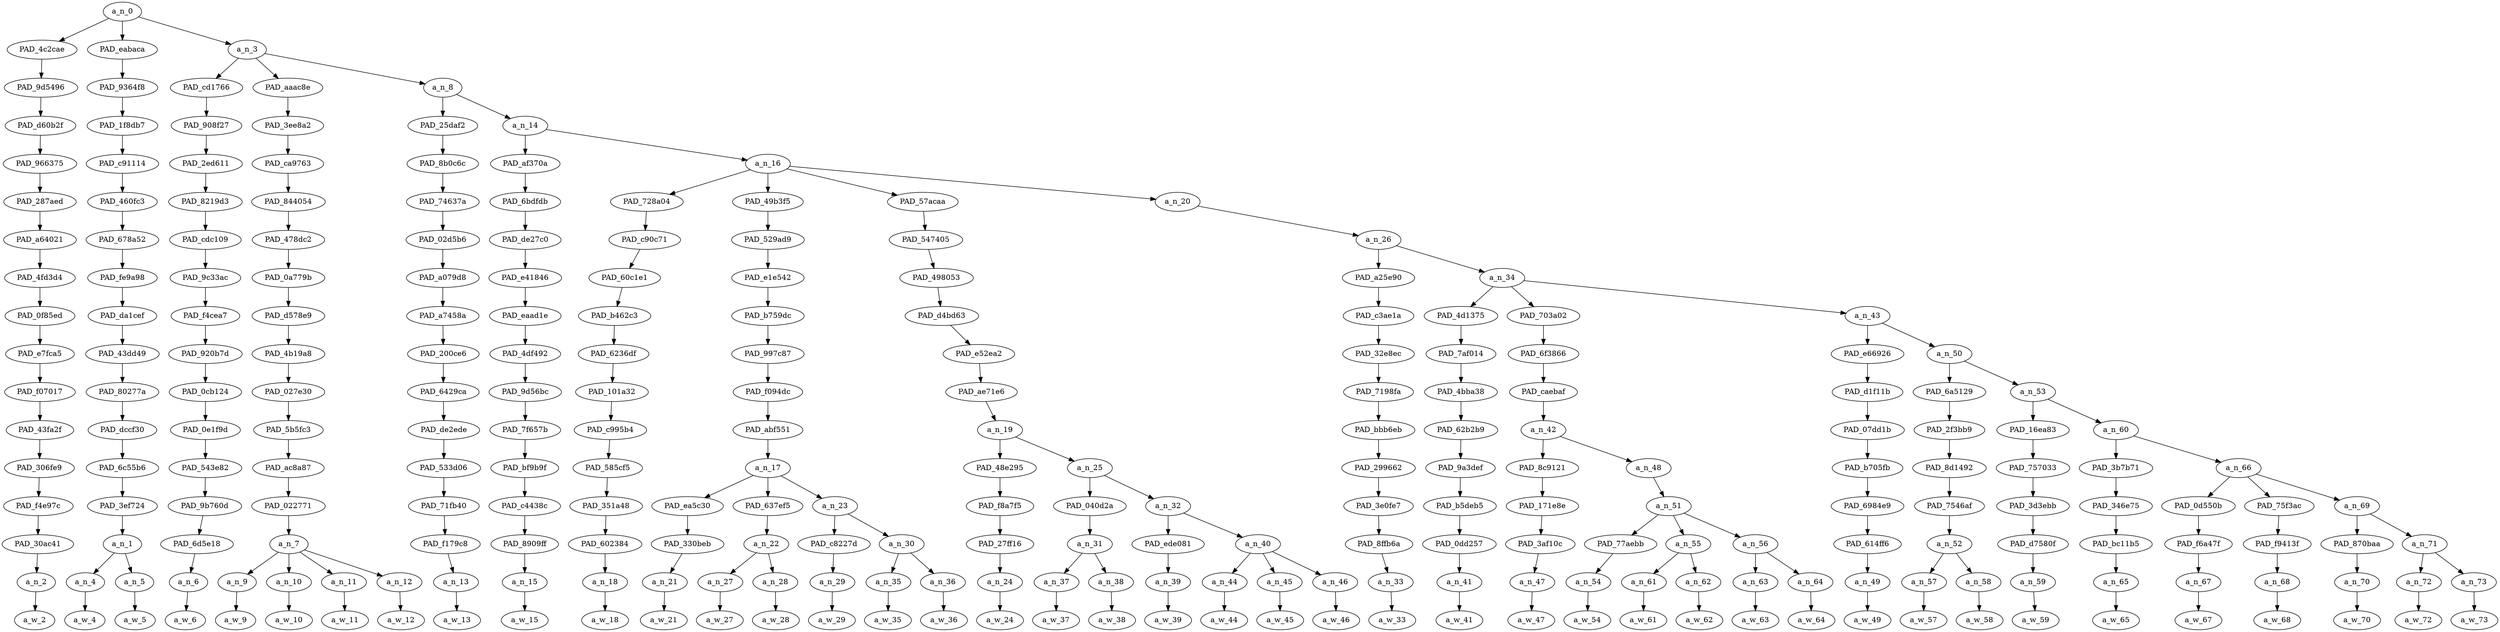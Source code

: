 strict digraph "" {
	a_n_0	[div_dir=1,
		index=0,
		level=16,
		pos="2.97508559992284,16!",
		text_span="[0, 1, 2, 3, 4, 5, 6, 7, 8, 9, 10, 11, 12, 13, 14, 15, 16, 17, 18, 19, 20, 21, 22, 23, 24, 25, 26, 27, 28, 29, 30, 31, 32, 33, 34, \
35, 36, 37, 38, 39, 40, 41]",
		value=1.00000000];
	PAD_4c2cae	[div_dir=-1,
		index=1,
		level=15,
		pos="2.0,15!",
		text_span="[2]",
		value=0.01630379];
	a_n_0 -> PAD_4c2cae;
	PAD_eabaca	[div_dir=-1,
		index=0,
		level=15,
		pos="0.5,15!",
		text_span="[0, 1]",
		value=0.02906123];
	a_n_0 -> PAD_eabaca;
	a_n_3	[div_dir=1,
		index=2,
		level=15,
		pos="6.425256799768519,15!",
		text_span="[3, 4, 5, 6, 7, 8, 9, 10, 11, 12, 13, 14, 15, 16, 17, 18, 19, 20, 21, 22, 23, 24, 25, 26, 27, 28, 29, 30, 31, 32, 33, 34, 35, 36, \
37, 38, 39, 40, 41]",
		value=0.95459303];
	a_n_0 -> a_n_3;
	PAD_9d5496	[div_dir=-1,
		index=1,
		level=14,
		pos="2.0,14!",
		text_span="[2]",
		value=0.01630379];
	PAD_4c2cae -> PAD_9d5496;
	PAD_d60b2f	[div_dir=-1,
		index=1,
		level=13,
		pos="2.0,13!",
		text_span="[2]",
		value=0.01630379];
	PAD_9d5496 -> PAD_d60b2f;
	PAD_966375	[div_dir=-1,
		index=1,
		level=12,
		pos="2.0,12!",
		text_span="[2]",
		value=0.01630379];
	PAD_d60b2f -> PAD_966375;
	PAD_287aed	[div_dir=-1,
		index=1,
		level=11,
		pos="2.0,11!",
		text_span="[2]",
		value=0.01630379];
	PAD_966375 -> PAD_287aed;
	PAD_a64021	[div_dir=-1,
		index=1,
		level=10,
		pos="2.0,10!",
		text_span="[2]",
		value=0.01630379];
	PAD_287aed -> PAD_a64021;
	PAD_4fd3d4	[div_dir=-1,
		index=1,
		level=9,
		pos="2.0,9!",
		text_span="[2]",
		value=0.01630379];
	PAD_a64021 -> PAD_4fd3d4;
	PAD_0f85ed	[div_dir=-1,
		index=1,
		level=8,
		pos="2.0,8!",
		text_span="[2]",
		value=0.01630379];
	PAD_4fd3d4 -> PAD_0f85ed;
	PAD_e7fca5	[div_dir=-1,
		index=1,
		level=7,
		pos="2.0,7!",
		text_span="[2]",
		value=0.01630379];
	PAD_0f85ed -> PAD_e7fca5;
	PAD_f07017	[div_dir=-1,
		index=1,
		level=6,
		pos="2.0,6!",
		text_span="[2]",
		value=0.01630379];
	PAD_e7fca5 -> PAD_f07017;
	PAD_43fa2f	[div_dir=-1,
		index=1,
		level=5,
		pos="2.0,5!",
		text_span="[2]",
		value=0.01630379];
	PAD_f07017 -> PAD_43fa2f;
	PAD_306fe9	[div_dir=-1,
		index=1,
		level=4,
		pos="2.0,4!",
		text_span="[2]",
		value=0.01630379];
	PAD_43fa2f -> PAD_306fe9;
	PAD_f4e97c	[div_dir=-1,
		index=1,
		level=3,
		pos="2.0,3!",
		text_span="[2]",
		value=0.01630379];
	PAD_306fe9 -> PAD_f4e97c;
	PAD_30ac41	[div_dir=-1,
		index=1,
		level=2,
		pos="2.0,2!",
		text_span="[2]",
		value=0.01630379];
	PAD_f4e97c -> PAD_30ac41;
	a_n_2	[div_dir=-1,
		index=2,
		level=1,
		pos="2.0,1!",
		text_span="[2]",
		value=0.01630379];
	PAD_30ac41 -> a_n_2;
	a_w_2	[div_dir=0,
		index=2,
		level=0,
		pos="2,0!",
		text_span="[2]",
		value=i];
	a_n_2 -> a_w_2;
	PAD_9364f8	[div_dir=-1,
		index=0,
		level=14,
		pos="0.5,14!",
		text_span="[0, 1]",
		value=0.02906123];
	PAD_eabaca -> PAD_9364f8;
	PAD_1f8db7	[div_dir=-1,
		index=0,
		level=13,
		pos="0.5,13!",
		text_span="[0, 1]",
		value=0.02906123];
	PAD_9364f8 -> PAD_1f8db7;
	PAD_c91114	[div_dir=-1,
		index=0,
		level=12,
		pos="0.5,12!",
		text_span="[0, 1]",
		value=0.02906123];
	PAD_1f8db7 -> PAD_c91114;
	PAD_460fc3	[div_dir=-1,
		index=0,
		level=11,
		pos="0.5,11!",
		text_span="[0, 1]",
		value=0.02906123];
	PAD_c91114 -> PAD_460fc3;
	PAD_678a52	[div_dir=-1,
		index=0,
		level=10,
		pos="0.5,10!",
		text_span="[0, 1]",
		value=0.02906123];
	PAD_460fc3 -> PAD_678a52;
	PAD_fe9a98	[div_dir=-1,
		index=0,
		level=9,
		pos="0.5,9!",
		text_span="[0, 1]",
		value=0.02906123];
	PAD_678a52 -> PAD_fe9a98;
	PAD_da1cef	[div_dir=-1,
		index=0,
		level=8,
		pos="0.5,8!",
		text_span="[0, 1]",
		value=0.02906123];
	PAD_fe9a98 -> PAD_da1cef;
	PAD_43dd49	[div_dir=-1,
		index=0,
		level=7,
		pos="0.5,7!",
		text_span="[0, 1]",
		value=0.02906123];
	PAD_da1cef -> PAD_43dd49;
	PAD_80277a	[div_dir=-1,
		index=0,
		level=6,
		pos="0.5,6!",
		text_span="[0, 1]",
		value=0.02906123];
	PAD_43dd49 -> PAD_80277a;
	PAD_dccf30	[div_dir=-1,
		index=0,
		level=5,
		pos="0.5,5!",
		text_span="[0, 1]",
		value=0.02906123];
	PAD_80277a -> PAD_dccf30;
	PAD_6c55b6	[div_dir=-1,
		index=0,
		level=4,
		pos="0.5,4!",
		text_span="[0, 1]",
		value=0.02906123];
	PAD_dccf30 -> PAD_6c55b6;
	PAD_3ef724	[div_dir=-1,
		index=0,
		level=3,
		pos="0.5,3!",
		text_span="[0, 1]",
		value=0.02906123];
	PAD_6c55b6 -> PAD_3ef724;
	a_n_1	[div_dir=-1,
		index=0,
		level=2,
		pos="0.5,2!",
		text_span="[0, 1]",
		value=0.02906123];
	PAD_3ef724 -> a_n_1;
	a_n_4	[div_dir=-1,
		index=0,
		level=1,
		pos="0.0,1!",
		text_span="[0]",
		value=0.01642563];
	a_n_1 -> a_n_4;
	a_n_5	[div_dir=-1,
		index=1,
		level=1,
		pos="1.0,1!",
		text_span="[1]",
		value=0.01245496];
	a_n_1 -> a_n_5;
	a_w_4	[div_dir=0,
		index=0,
		level=0,
		pos="0,0!",
		text_span="[0]",
		value=once];
	a_n_4 -> a_w_4;
	a_w_5	[div_dir=0,
		index=1,
		level=0,
		pos="1,0!",
		text_span="[1]",
		value=again];
	a_n_5 -> a_w_5;
	PAD_cd1766	[div_dir=-1,
		index=2,
		level=14,
		pos="3.0,14!",
		text_span="[3]",
		value=0.03137348];
	a_n_3 -> PAD_cd1766;
	PAD_aaac8e	[div_dir=-1,
		index=3,
		level=14,
		pos="5.5,14!",
		text_span="[4, 5, 6, 7]",
		value=0.06752078];
	a_n_3 -> PAD_aaac8e;
	a_n_8	[div_dir=1,
		index=4,
		level=14,
		pos="10.775770399305555,14!",
		text_span="[8, 9, 10, 11, 12, 13, 14, 15, 16, 17, 18, 19, 20, 21, 22, 23, 24, 25, 26, 27, 28, 29, 30, 31, 32, 33, 34, 35, 36, 37, 38, 39, 40, \
41]",
		value=0.85561283];
	a_n_3 -> a_n_8;
	PAD_908f27	[div_dir=-1,
		index=2,
		level=13,
		pos="3.0,13!",
		text_span="[3]",
		value=0.03137348];
	PAD_cd1766 -> PAD_908f27;
	PAD_2ed611	[div_dir=-1,
		index=2,
		level=12,
		pos="3.0,12!",
		text_span="[3]",
		value=0.03137348];
	PAD_908f27 -> PAD_2ed611;
	PAD_8219d3	[div_dir=-1,
		index=2,
		level=11,
		pos="3.0,11!",
		text_span="[3]",
		value=0.03137348];
	PAD_2ed611 -> PAD_8219d3;
	PAD_cdc109	[div_dir=-1,
		index=2,
		level=10,
		pos="3.0,10!",
		text_span="[3]",
		value=0.03137348];
	PAD_8219d3 -> PAD_cdc109;
	PAD_9c33ac	[div_dir=-1,
		index=2,
		level=9,
		pos="3.0,9!",
		text_span="[3]",
		value=0.03137348];
	PAD_cdc109 -> PAD_9c33ac;
	PAD_f4cea7	[div_dir=-1,
		index=2,
		level=8,
		pos="3.0,8!",
		text_span="[3]",
		value=0.03137348];
	PAD_9c33ac -> PAD_f4cea7;
	PAD_920b7d	[div_dir=-1,
		index=2,
		level=7,
		pos="3.0,7!",
		text_span="[3]",
		value=0.03137348];
	PAD_f4cea7 -> PAD_920b7d;
	PAD_0cb124	[div_dir=-1,
		index=2,
		level=6,
		pos="3.0,6!",
		text_span="[3]",
		value=0.03137348];
	PAD_920b7d -> PAD_0cb124;
	PAD_0e1f9d	[div_dir=-1,
		index=2,
		level=5,
		pos="3.0,5!",
		text_span="[3]",
		value=0.03137348];
	PAD_0cb124 -> PAD_0e1f9d;
	PAD_543e82	[div_dir=-1,
		index=2,
		level=4,
		pos="3.0,4!",
		text_span="[3]",
		value=0.03137348];
	PAD_0e1f9d -> PAD_543e82;
	PAD_9b760d	[div_dir=-1,
		index=2,
		level=3,
		pos="3.0,3!",
		text_span="[3]",
		value=0.03137348];
	PAD_543e82 -> PAD_9b760d;
	PAD_6d5e18	[div_dir=-1,
		index=2,
		level=2,
		pos="3.0,2!",
		text_span="[3]",
		value=0.03137348];
	PAD_9b760d -> PAD_6d5e18;
	a_n_6	[div_dir=-1,
		index=3,
		level=1,
		pos="3.0,1!",
		text_span="[3]",
		value=0.03137348];
	PAD_6d5e18 -> a_n_6;
	a_w_6	[div_dir=0,
		index=3,
		level=0,
		pos="3,0!",
		text_span="[3]",
		value=clean];
	a_n_6 -> a_w_6;
	PAD_3ee8a2	[div_dir=-1,
		index=3,
		level=13,
		pos="5.5,13!",
		text_span="[4, 5, 6, 7]",
		value=0.06752078];
	PAD_aaac8e -> PAD_3ee8a2;
	PAD_ca9763	[div_dir=-1,
		index=3,
		level=12,
		pos="5.5,12!",
		text_span="[4, 5, 6, 7]",
		value=0.06752078];
	PAD_3ee8a2 -> PAD_ca9763;
	PAD_844054	[div_dir=-1,
		index=3,
		level=11,
		pos="5.5,11!",
		text_span="[4, 5, 6, 7]",
		value=0.06752078];
	PAD_ca9763 -> PAD_844054;
	PAD_478dc2	[div_dir=-1,
		index=3,
		level=10,
		pos="5.5,10!",
		text_span="[4, 5, 6, 7]",
		value=0.06752078];
	PAD_844054 -> PAD_478dc2;
	PAD_0a779b	[div_dir=-1,
		index=3,
		level=9,
		pos="5.5,9!",
		text_span="[4, 5, 6, 7]",
		value=0.06752078];
	PAD_478dc2 -> PAD_0a779b;
	PAD_d578e9	[div_dir=-1,
		index=3,
		level=8,
		pos="5.5,8!",
		text_span="[4, 5, 6, 7]",
		value=0.06752078];
	PAD_0a779b -> PAD_d578e9;
	PAD_4b19a8	[div_dir=-1,
		index=3,
		level=7,
		pos="5.5,7!",
		text_span="[4, 5, 6, 7]",
		value=0.06752078];
	PAD_d578e9 -> PAD_4b19a8;
	PAD_027e30	[div_dir=-1,
		index=3,
		level=6,
		pos="5.5,6!",
		text_span="[4, 5, 6, 7]",
		value=0.06752078];
	PAD_4b19a8 -> PAD_027e30;
	PAD_5b5fc3	[div_dir=-1,
		index=3,
		level=5,
		pos="5.5,5!",
		text_span="[4, 5, 6, 7]",
		value=0.06752078];
	PAD_027e30 -> PAD_5b5fc3;
	PAD_ac8a87	[div_dir=-1,
		index=3,
		level=4,
		pos="5.5,4!",
		text_span="[4, 5, 6, 7]",
		value=0.06752078];
	PAD_5b5fc3 -> PAD_ac8a87;
	PAD_022771	[div_dir=-1,
		index=3,
		level=3,
		pos="5.5,3!",
		text_span="[4, 5, 6, 7]",
		value=0.06752078];
	PAD_ac8a87 -> PAD_022771;
	a_n_7	[div_dir=-1,
		index=3,
		level=2,
		pos="5.5,2!",
		text_span="[4, 5, 6, 7]",
		value=0.06752078];
	PAD_022771 -> a_n_7;
	a_n_9	[div_dir=-1,
		index=4,
		level=1,
		pos="4.0,1!",
		text_span="[4]",
		value=0.01268410];
	a_n_7 -> a_n_9;
	a_n_10	[div_dir=1,
		index=5,
		level=1,
		pos="5.0,1!",
		text_span="[5]",
		value=0.01805612];
	a_n_7 -> a_n_10;
	a_n_11	[div_dir=-1,
		index=6,
		level=1,
		pos="6.0,1!",
		text_span="[6]",
		value=0.01953976];
	a_n_7 -> a_n_11;
	a_n_12	[div_dir=-1,
		index=7,
		level=1,
		pos="7.0,1!",
		text_span="[7]",
		value=0.01719420];
	a_n_7 -> a_n_12;
	a_w_9	[div_dir=0,
		index=4,
		level=0,
		pos="4,0!",
		text_span="[4]",
		value=the];
	a_n_9 -> a_w_9;
	a_w_10	[div_dir=0,
		index=5,
		level=0,
		pos="5,0!",
		text_span="[5]",
		value=community];
	a_n_10 -> a_w_10;
	a_w_11	[div_dir=0,
		index=6,
		level=0,
		pos="6,0!",
		text_span="[6]",
		value=health];
	a_n_11 -> a_w_11;
	a_w_12	[div_dir=0,
		index=7,
		level=0,
		pos="7,0!",
		text_span="[7]",
		value=center];
	a_n_12 -> a_w_12;
	PAD_25daf2	[div_dir=-1,
		index=4,
		level=13,
		pos="8.0,13!",
		text_span="[8]",
		value=0.01335979];
	a_n_8 -> PAD_25daf2;
	a_n_14	[div_dir=1,
		index=5,
		level=13,
		pos="13.55154079861111,13!",
		text_span="[9, 10, 11, 12, 13, 14, 15, 16, 17, 18, 19, 20, 21, 22, 23, 24, 25, 26, 27, 28, 29, 30, 31, 32, 33, 34, 35, 36, 37, 38, 39, 40, \
41]",
		value=0.84210263];
	a_n_8 -> a_n_14;
	PAD_8b0c6c	[div_dir=-1,
		index=4,
		level=12,
		pos="8.0,12!",
		text_span="[8]",
		value=0.01335979];
	PAD_25daf2 -> PAD_8b0c6c;
	PAD_74637a	[div_dir=-1,
		index=4,
		level=11,
		pos="8.0,11!",
		text_span="[8]",
		value=0.01335979];
	PAD_8b0c6c -> PAD_74637a;
	PAD_02d5b6	[div_dir=-1,
		index=4,
		level=10,
		pos="8.0,10!",
		text_span="[8]",
		value=0.01335979];
	PAD_74637a -> PAD_02d5b6;
	PAD_a079d8	[div_dir=-1,
		index=4,
		level=9,
		pos="8.0,9!",
		text_span="[8]",
		value=0.01335979];
	PAD_02d5b6 -> PAD_a079d8;
	PAD_a7458a	[div_dir=-1,
		index=4,
		level=8,
		pos="8.0,8!",
		text_span="[8]",
		value=0.01335979];
	PAD_a079d8 -> PAD_a7458a;
	PAD_200ce6	[div_dir=-1,
		index=4,
		level=7,
		pos="8.0,7!",
		text_span="[8]",
		value=0.01335979];
	PAD_a7458a -> PAD_200ce6;
	PAD_6429ca	[div_dir=-1,
		index=4,
		level=6,
		pos="8.0,6!",
		text_span="[8]",
		value=0.01335979];
	PAD_200ce6 -> PAD_6429ca;
	PAD_de2ede	[div_dir=-1,
		index=4,
		level=5,
		pos="8.0,5!",
		text_span="[8]",
		value=0.01335979];
	PAD_6429ca -> PAD_de2ede;
	PAD_533d06	[div_dir=-1,
		index=4,
		level=4,
		pos="8.0,4!",
		text_span="[8]",
		value=0.01335979];
	PAD_de2ede -> PAD_533d06;
	PAD_71fb40	[div_dir=-1,
		index=4,
		level=3,
		pos="8.0,3!",
		text_span="[8]",
		value=0.01335979];
	PAD_533d06 -> PAD_71fb40;
	PAD_f179c8	[div_dir=-1,
		index=4,
		level=2,
		pos="8.0,2!",
		text_span="[8]",
		value=0.01335979];
	PAD_71fb40 -> PAD_f179c8;
	a_n_13	[div_dir=-1,
		index=8,
		level=1,
		pos="8.0,1!",
		text_span="[8]",
		value=0.01335979];
	PAD_f179c8 -> a_n_13;
	a_w_13	[div_dir=0,
		index=8,
		level=0,
		pos="8,0!",
		text_span="[8]",
		value=albeit];
	a_n_13 -> a_w_13;
	PAD_af370a	[div_dir=1,
		index=5,
		level=12,
		pos="9.0,12!",
		text_span="[9]",
		value=0.01081021];
	a_n_14 -> PAD_af370a;
	a_n_16	[div_dir=1,
		index=6,
		level=12,
		pos="18.10308159722222,12!",
		text_span="[10, 11, 12, 13, 14, 15, 16, 17, 18, 19, 20, 21, 22, 23, 24, 25, 26, 27, 28, 29, 30, 31, 32, 33, 34, 35, 36, 37, 38, 39, 40, 41]",
		value=0.83113307];
	a_n_14 -> a_n_16;
	PAD_6bdfdb	[div_dir=1,
		index=5,
		level=11,
		pos="9.0,11!",
		text_span="[9]",
		value=0.01081021];
	PAD_af370a -> PAD_6bdfdb;
	PAD_de27c0	[div_dir=1,
		index=5,
		level=10,
		pos="9.0,10!",
		text_span="[9]",
		value=0.01081021];
	PAD_6bdfdb -> PAD_de27c0;
	PAD_e41846	[div_dir=1,
		index=5,
		level=9,
		pos="9.0,9!",
		text_span="[9]",
		value=0.01081021];
	PAD_de27c0 -> PAD_e41846;
	PAD_eaad1e	[div_dir=1,
		index=5,
		level=8,
		pos="9.0,8!",
		text_span="[9]",
		value=0.01081021];
	PAD_e41846 -> PAD_eaad1e;
	PAD_4df492	[div_dir=1,
		index=5,
		level=7,
		pos="9.0,7!",
		text_span="[9]",
		value=0.01081021];
	PAD_eaad1e -> PAD_4df492;
	PAD_9d56bc	[div_dir=1,
		index=5,
		level=6,
		pos="9.0,6!",
		text_span="[9]",
		value=0.01081021];
	PAD_4df492 -> PAD_9d56bc;
	PAD_7f657b	[div_dir=1,
		index=5,
		level=5,
		pos="9.0,5!",
		text_span="[9]",
		value=0.01081021];
	PAD_9d56bc -> PAD_7f657b;
	PAD_bf9b9f	[div_dir=1,
		index=5,
		level=4,
		pos="9.0,4!",
		text_span="[9]",
		value=0.01081021];
	PAD_7f657b -> PAD_bf9b9f;
	PAD_c4438c	[div_dir=1,
		index=5,
		level=3,
		pos="9.0,3!",
		text_span="[9]",
		value=0.01081021];
	PAD_bf9b9f -> PAD_c4438c;
	PAD_8909ff	[div_dir=1,
		index=5,
		level=2,
		pos="9.0,2!",
		text_span="[9]",
		value=0.01081021];
	PAD_c4438c -> PAD_8909ff;
	a_n_15	[div_dir=1,
		index=9,
		level=1,
		pos="9.0,1!",
		text_span="[9]",
		value=0.01081021];
	PAD_8909ff -> a_n_15;
	a_w_15	[div_dir=0,
		index=9,
		level=0,
		pos="9,0!",
		text_span="[9]",
		value=they];
	a_n_15 -> a_w_15;
	PAD_728a04	[div_dir=1,
		index=7,
		level=11,
		pos="16.0,11!",
		text_span="[16]",
		value=0.01692855];
	a_n_16 -> PAD_728a04;
	PAD_49b3f5	[div_dir=1,
		index=6,
		level=11,
		pos="11.75,11!",
		text_span="[10, 11, 12, 13, 14, 15]",
		value=0.41637928];
	a_n_16 -> PAD_49b3f5;
	PAD_57acaa	[div_dir=-1,
		index=8,
		level=11,
		pos="18.375,11!",
		text_span="[17, 18, 19, 20, 21, 22, 23]",
		value=0.09679409];
	a_n_16 -> PAD_57acaa;
	a_n_20	[div_dir=1,
		index=9,
		level=11,
		pos="26.287326388888893,11!",
		text_span="[24, 25, 26, 27, 28, 29, 30, 31, 32, 33, 34, 35, 36, 37, 38, 39, 40, 41]",
		value=0.30087333];
	a_n_16 -> a_n_20;
	PAD_c90c71	[div_dir=1,
		index=7,
		level=10,
		pos="16.0,10!",
		text_span="[16]",
		value=0.01692855];
	PAD_728a04 -> PAD_c90c71;
	PAD_60c1e1	[div_dir=1,
		index=7,
		level=9,
		pos="16.0,9!",
		text_span="[16]",
		value=0.01692855];
	PAD_c90c71 -> PAD_60c1e1;
	PAD_b462c3	[div_dir=1,
		index=7,
		level=8,
		pos="16.0,8!",
		text_span="[16]",
		value=0.01692855];
	PAD_60c1e1 -> PAD_b462c3;
	PAD_6236df	[div_dir=1,
		index=7,
		level=7,
		pos="16.0,7!",
		text_span="[16]",
		value=0.01692855];
	PAD_b462c3 -> PAD_6236df;
	PAD_101a32	[div_dir=1,
		index=7,
		level=6,
		pos="16.0,6!",
		text_span="[16]",
		value=0.01692855];
	PAD_6236df -> PAD_101a32;
	PAD_c995b4	[div_dir=1,
		index=7,
		level=5,
		pos="16.0,5!",
		text_span="[16]",
		value=0.01692855];
	PAD_101a32 -> PAD_c995b4;
	PAD_585cf5	[div_dir=1,
		index=7,
		level=4,
		pos="16.0,4!",
		text_span="[16]",
		value=0.01692855];
	PAD_c995b4 -> PAD_585cf5;
	PAD_351a48	[div_dir=1,
		index=9,
		level=3,
		pos="16.0,3!",
		text_span="[16]",
		value=0.01692855];
	PAD_585cf5 -> PAD_351a48;
	PAD_602384	[div_dir=1,
		index=10,
		level=2,
		pos="16.0,2!",
		text_span="[16]",
		value=0.01692855];
	PAD_351a48 -> PAD_602384;
	a_n_18	[div_dir=1,
		index=16,
		level=1,
		pos="16.0,1!",
		text_span="[16]",
		value=0.01692855];
	PAD_602384 -> a_n_18;
	a_w_18	[div_dir=0,
		index=16,
		level=0,
		pos="16,0!",
		text_span="[16]",
		value=but];
	a_n_18 -> a_w_18;
	PAD_529ad9	[div_dir=1,
		index=6,
		level=10,
		pos="11.75,10!",
		text_span="[10, 11, 12, 13, 14, 15]",
		value=0.41637928];
	PAD_49b3f5 -> PAD_529ad9;
	PAD_e1e542	[div_dir=1,
		index=6,
		level=9,
		pos="11.75,9!",
		text_span="[10, 11, 12, 13, 14, 15]",
		value=0.41637928];
	PAD_529ad9 -> PAD_e1e542;
	PAD_b759dc	[div_dir=1,
		index=6,
		level=8,
		pos="11.75,8!",
		text_span="[10, 11, 12, 13, 14, 15]",
		value=0.41637928];
	PAD_e1e542 -> PAD_b759dc;
	PAD_997c87	[div_dir=1,
		index=6,
		level=7,
		pos="11.75,7!",
		text_span="[10, 11, 12, 13, 14, 15]",
		value=0.41637928];
	PAD_b759dc -> PAD_997c87;
	PAD_f094dc	[div_dir=1,
		index=6,
		level=6,
		pos="11.75,6!",
		text_span="[10, 11, 12, 13, 14, 15]",
		value=0.41637928];
	PAD_997c87 -> PAD_f094dc;
	PAD_abf551	[div_dir=1,
		index=6,
		level=5,
		pos="11.75,5!",
		text_span="[10, 11, 12, 13, 14, 15]",
		value=0.41637928];
	PAD_f094dc -> PAD_abf551;
	a_n_17	[div_dir=1,
		index=6,
		level=4,
		pos="11.75,4!",
		text_span="[10, 11, 12, 13, 14, 15]",
		value=0.41637928];
	PAD_abf551 -> a_n_17;
	PAD_ea5c30	[div_dir=1,
		index=6,
		level=3,
		pos="10.0,3!",
		text_span="[10]",
		value=0.01670695];
	a_n_17 -> PAD_ea5c30;
	PAD_637ef5	[div_dir=-1,
		index=7,
		level=3,
		pos="11.5,3!",
		text_span="[11, 12]",
		value=0.03507069];
	a_n_17 -> PAD_637ef5;
	a_n_23	[div_dir=1,
		index=8,
		level=3,
		pos="13.75,3!",
		text_span="[13, 14, 15]",
		value=0.36435142];
	a_n_17 -> a_n_23;
	PAD_330beb	[div_dir=1,
		index=6,
		level=2,
		pos="10.0,2!",
		text_span="[10]",
		value=0.01670695];
	PAD_ea5c30 -> PAD_330beb;
	a_n_21	[div_dir=1,
		index=10,
		level=1,
		pos="10.0,1!",
		text_span="[10]",
		value=0.01670695];
	PAD_330beb -> a_n_21;
	a_w_21	[div_dir=0,
		index=10,
		level=0,
		pos="10,0!",
		text_span="[10]",
		value=left];
	a_n_21 -> a_w_21;
	a_n_22	[div_dir=-1,
		index=7,
		level=2,
		pos="11.5,2!",
		text_span="[11, 12]",
		value=0.03507069];
	PAD_637ef5 -> a_n_22;
	a_n_27	[div_dir=-1,
		index=11,
		level=1,
		pos="11.0,1!",
		text_span="[11]",
		value=0.01374638];
	a_n_22 -> a_n_27;
	a_n_28	[div_dir=-1,
		index=12,
		level=1,
		pos="12.0,1!",
		text_span="[12]",
		value=0.02126532];
	a_n_22 -> a_n_28;
	a_w_27	[div_dir=0,
		index=11,
		level=0,
		pos="11,0!",
		text_span="[11]",
		value=the1];
	a_n_27 -> a_w_27;
	a_w_28	[div_dir=0,
		index=12,
		level=0,
		pos="12,0!",
		text_span="[12]",
		value=community1];
	a_n_28 -> a_w_28;
	PAD_c8227d	[div_dir=1,
		index=8,
		level=2,
		pos="13.0,2!",
		text_span="[13]",
		value=0.01762727];
	a_n_23 -> PAD_c8227d;
	a_n_30	[div_dir=1,
		index=9,
		level=2,
		pos="14.5,2!",
		text_span="[14, 15]",
		value=0.34640440];
	a_n_23 -> a_n_30;
	a_n_29	[div_dir=1,
		index=13,
		level=1,
		pos="13.0,1!",
		text_span="[13]",
		value=0.01762727];
	PAD_c8227d -> a_n_29;
	a_w_29	[div_dir=0,
		index=13,
		level=0,
		pos="13,0!",
		text_span="[13]",
		value=for];
	a_n_29 -> a_w_29;
	a_n_35	[div_dir=1,
		index=14,
		level=1,
		pos="14.0,1!",
		text_span="[14]",
		value=0.02610773];
	a_n_30 -> a_n_35;
	a_n_36	[div_dir=1,
		index=15,
		level=1,
		pos="15.0,1!",
		text_span="[15]",
		value=0.31994109];
	a_n_30 -> a_n_36;
	a_w_35	[div_dir=0,
		index=14,
		level=0,
		pos="14,0!",
		text_span="[14]",
		value=the2];
	a_n_35 -> a_w_35;
	a_w_36	[div_dir=0,
		index=15,
		level=0,
		pos="15,0!",
		text_span="[15]",
		value=burbs];
	a_n_36 -> a_w_36;
	PAD_547405	[div_dir=-1,
		index=8,
		level=10,
		pos="18.375,10!",
		text_span="[17, 18, 19, 20, 21, 22, 23]",
		value=0.09679409];
	PAD_57acaa -> PAD_547405;
	PAD_498053	[div_dir=-1,
		index=8,
		level=9,
		pos="18.375,9!",
		text_span="[17, 18, 19, 20, 21, 22, 23]",
		value=0.09679409];
	PAD_547405 -> PAD_498053;
	PAD_d4bd63	[div_dir=-1,
		index=8,
		level=8,
		pos="18.375,8!",
		text_span="[17, 18, 19, 20, 21, 22, 23]",
		value=0.09679409];
	PAD_498053 -> PAD_d4bd63;
	PAD_e52ea2	[div_dir=-1,
		index=8,
		level=7,
		pos="18.375,7!",
		text_span="[17, 18, 19, 20, 21, 22, 23]",
		value=0.09679409];
	PAD_d4bd63 -> PAD_e52ea2;
	PAD_ae71e6	[div_dir=-1,
		index=8,
		level=6,
		pos="18.375,6!",
		text_span="[17, 18, 19, 20, 21, 22, 23]",
		value=0.09679409];
	PAD_e52ea2 -> PAD_ae71e6;
	a_n_19	[div_dir=-1,
		index=8,
		level=5,
		pos="18.375,5!",
		text_span="[17, 18, 19, 20, 21, 22, 23]",
		value=0.09679409];
	PAD_ae71e6 -> a_n_19;
	PAD_48e295	[div_dir=-1,
		index=8,
		level=4,
		pos="17.0,4!",
		text_span="[17]",
		value=0.02480297];
	a_n_19 -> PAD_48e295;
	a_n_25	[div_dir=1,
		index=9,
		level=4,
		pos="19.75,4!",
		text_span="[18, 19, 20, 21, 22, 23]",
		value=0.07192256];
	a_n_19 -> a_n_25;
	PAD_f8a7f5	[div_dir=-1,
		index=10,
		level=3,
		pos="17.0,3!",
		text_span="[17]",
		value=0.02480297];
	PAD_48e295 -> PAD_f8a7f5;
	PAD_27ff16	[div_dir=-1,
		index=11,
		level=2,
		pos="17.0,2!",
		text_span="[17]",
		value=0.02480297];
	PAD_f8a7f5 -> PAD_27ff16;
	a_n_24	[div_dir=-1,
		index=17,
		level=1,
		pos="17.0,1!",
		text_span="[17]",
		value=0.02480297];
	PAD_27ff16 -> a_n_24;
	a_w_24	[div_dir=0,
		index=17,
		level=0,
		pos="17,0!",
		text_span="[17]",
		value=want];
	a_n_24 -> a_w_24;
	PAD_040d2a	[div_dir=1,
		index=11,
		level=3,
		pos="18.5,3!",
		text_span="[18, 19]",
		value=0.02931695];
	a_n_25 -> PAD_040d2a;
	a_n_32	[div_dir=1,
		index=12,
		level=3,
		pos="21.0,3!",
		text_span="[20, 21, 22, 23]",
		value=0.04254152];
	a_n_25 -> a_n_32;
	a_n_31	[div_dir=1,
		index=12,
		level=2,
		pos="18.5,2!",
		text_span="[18, 19]",
		value=0.02931695];
	PAD_040d2a -> a_n_31;
	a_n_37	[div_dir=1,
		index=18,
		level=1,
		pos="18.0,1!",
		text_span="[18]",
		value=0.01144877];
	a_n_31 -> a_n_37;
	a_n_38	[div_dir=1,
		index=19,
		level=1,
		pos="19.0,1!",
		text_span="[19]",
		value=0.01780884];
	a_n_31 -> a_n_38;
	a_w_37	[div_dir=0,
		index=18,
		level=0,
		pos="18,0!",
		text_span="[18]",
		value=the3];
	a_n_37 -> a_w_37;
	a_w_38	[div_dir=0,
		index=19,
		level=0,
		pos="19,0!",
		text_span="[19]",
		value=people];
	a_n_38 -> a_w_38;
	PAD_ede081	[div_dir=-1,
		index=13,
		level=2,
		pos="20.0,2!",
		text_span="[20]",
		value=0.00835129];
	a_n_32 -> PAD_ede081;
	a_n_40	[div_dir=1,
		index=14,
		level=2,
		pos="22.0,2!",
		text_span="[21, 22, 23]",
		value=0.03415331];
	a_n_32 -> a_n_40;
	a_n_39	[div_dir=-1,
		index=20,
		level=1,
		pos="20.0,1!",
		text_span="[20]",
		value=0.00835129];
	PAD_ede081 -> a_n_39;
	a_w_39	[div_dir=0,
		index=20,
		level=0,
		pos="20,0!",
		text_span="[20]",
		value=to];
	a_n_39 -> a_w_39;
	a_n_44	[div_dir=1,
		index=21,
		level=1,
		pos="21.0,1!",
		text_span="[21]",
		value=0.00982231];
	a_n_40 -> a_n_44;
	a_n_45	[div_dir=1,
		index=22,
		level=1,
		pos="22.0,1!",
		text_span="[22]",
		value=0.01153526];
	a_n_40 -> a_n_45;
	a_n_46	[div_dir=1,
		index=23,
		level=1,
		pos="23.0,1!",
		text_span="[23]",
		value=0.01274920];
	a_n_40 -> a_n_46;
	a_w_44	[div_dir=0,
		index=21,
		level=0,
		pos="21,0!",
		text_span="[21]",
		value=come];
	a_n_44 -> a_w_44;
	a_w_45	[div_dir=0,
		index=22,
		level=0,
		pos="22,0!",
		text_span="[22]",
		value=here];
	a_n_45 -> a_w_45;
	a_w_46	[div_dir=0,
		index=23,
		level=0,
		pos="23,0!",
		text_span="[23]",
		value=anyway];
	a_n_46 -> a_w_46;
	a_n_26	[div_dir=1,
		index=9,
		level=10,
		pos="26.287326388888893,10!",
		text_span="[24, 25, 26, 27, 28, 29, 30, 31, 32, 33, 34, 35, 36, 37, 38, 39, 40, 41]",
		value=0.30080251];
	a_n_20 -> a_n_26;
	PAD_a25e90	[div_dir=1,
		index=9,
		level=9,
		pos="24.0,9!",
		text_span="[24]",
		value=0.01135002];
	a_n_26 -> PAD_a25e90;
	a_n_34	[div_dir=1,
		index=10,
		level=9,
		pos="28.574652777777782,9!",
		text_span="[25, 26, 27, 28, 29, 30, 31, 32, 33, 34, 35, 36, 37, 38, 39, 40, 41]",
		value=0.28938167];
	a_n_26 -> a_n_34;
	PAD_c3ae1a	[div_dir=1,
		index=9,
		level=8,
		pos="24.0,8!",
		text_span="[24]",
		value=0.01135002];
	PAD_a25e90 -> PAD_c3ae1a;
	PAD_32e8ec	[div_dir=1,
		index=9,
		level=7,
		pos="24.0,7!",
		text_span="[24]",
		value=0.01135002];
	PAD_c3ae1a -> PAD_32e8ec;
	PAD_7198fa	[div_dir=1,
		index=9,
		level=6,
		pos="24.0,6!",
		text_span="[24]",
		value=0.01135002];
	PAD_32e8ec -> PAD_7198fa;
	PAD_bbb6eb	[div_dir=1,
		index=9,
		level=5,
		pos="24.0,5!",
		text_span="[24]",
		value=0.01135002];
	PAD_7198fa -> PAD_bbb6eb;
	PAD_299662	[div_dir=1,
		index=10,
		level=4,
		pos="24.0,4!",
		text_span="[24]",
		value=0.01135002];
	PAD_bbb6eb -> PAD_299662;
	PAD_3e0fe7	[div_dir=1,
		index=13,
		level=3,
		pos="24.0,3!",
		text_span="[24]",
		value=0.01135002];
	PAD_299662 -> PAD_3e0fe7;
	PAD_8ffb6a	[div_dir=1,
		index=15,
		level=2,
		pos="24.0,2!",
		text_span="[24]",
		value=0.01135002];
	PAD_3e0fe7 -> PAD_8ffb6a;
	a_n_33	[div_dir=1,
		index=24,
		level=1,
		pos="24.0,1!",
		text_span="[24]",
		value=0.01135002];
	PAD_8ffb6a -> a_n_33;
	a_w_33	[div_dir=0,
		index=24,
		level=0,
		pos="24,0!",
		text_span="[24]",
		value=she];
	a_n_33 -> a_w_33;
	PAD_4d1375	[div_dir=-1,
		index=10,
		level=8,
		pos="25.0,8!",
		text_span="[25]",
		value=0.03234620];
	a_n_34 -> PAD_4d1375;
	PAD_703a02	[div_dir=1,
		index=11,
		level=8,
		pos="27.333333333333336,8!",
		text_span="[26, 27, 28, 29, 30, 31]",
		value=0.12775774];
	a_n_34 -> PAD_703a02;
	a_n_43	[div_dir=1,
		index=12,
		level=8,
		pos="33.390625,8!",
		text_span="[32, 33, 34, 35, 36, 37, 38, 39, 40, 41]",
		value=0.12921366];
	a_n_34 -> a_n_43;
	PAD_7af014	[div_dir=-1,
		index=10,
		level=7,
		pos="25.0,7!",
		text_span="[25]",
		value=0.03234620];
	PAD_4d1375 -> PAD_7af014;
	PAD_4bba38	[div_dir=-1,
		index=10,
		level=6,
		pos="25.0,6!",
		text_span="[25]",
		value=0.03234620];
	PAD_7af014 -> PAD_4bba38;
	PAD_62b2b9	[div_dir=-1,
		index=10,
		level=5,
		pos="25.0,5!",
		text_span="[25]",
		value=0.03234620];
	PAD_4bba38 -> PAD_62b2b9;
	PAD_9a3def	[div_dir=-1,
		index=11,
		level=4,
		pos="25.0,4!",
		text_span="[25]",
		value=0.03234620];
	PAD_62b2b9 -> PAD_9a3def;
	PAD_b5deb5	[div_dir=-1,
		index=14,
		level=3,
		pos="25.0,3!",
		text_span="[25]",
		value=0.03234620];
	PAD_9a3def -> PAD_b5deb5;
	PAD_0dd257	[div_dir=-1,
		index=16,
		level=2,
		pos="25.0,2!",
		text_span="[25]",
		value=0.03234620];
	PAD_b5deb5 -> PAD_0dd257;
	a_n_41	[div_dir=-1,
		index=25,
		level=1,
		pos="25.0,1!",
		text_span="[25]",
		value=0.03234620];
	PAD_0dd257 -> a_n_41;
	a_w_41	[div_dir=0,
		index=25,
		level=0,
		pos="25,0!",
		text_span="[25]",
		value=bitched];
	a_n_41 -> a_w_41;
	PAD_6f3866	[div_dir=1,
		index=11,
		level=7,
		pos="27.333333333333336,7!",
		text_span="[26, 27, 28, 29, 30, 31]",
		value=0.12775774];
	PAD_703a02 -> PAD_6f3866;
	PAD_caebaf	[div_dir=1,
		index=11,
		level=6,
		pos="27.333333333333336,6!",
		text_span="[26, 27, 28, 29, 30, 31]",
		value=0.12775774];
	PAD_6f3866 -> PAD_caebaf;
	a_n_42	[div_dir=1,
		index=11,
		level=5,
		pos="27.333333333333336,5!",
		text_span="[26, 27, 28, 29, 30, 31]",
		value=0.12775774];
	PAD_caebaf -> a_n_42;
	PAD_8c9121	[div_dir=1,
		index=12,
		level=4,
		pos="26.0,4!",
		text_span="[26]",
		value=0.01217897];
	a_n_42 -> PAD_8c9121;
	a_n_48	[div_dir=1,
		index=13,
		level=4,
		pos="28.666666666666668,4!",
		text_span="[27, 28, 29, 30, 31]",
		value=0.11548232];
	a_n_42 -> a_n_48;
	PAD_171e8e	[div_dir=1,
		index=15,
		level=3,
		pos="26.0,3!",
		text_span="[26]",
		value=0.01217897];
	PAD_8c9121 -> PAD_171e8e;
	PAD_3af10c	[div_dir=1,
		index=17,
		level=2,
		pos="26.0,2!",
		text_span="[26]",
		value=0.01217897];
	PAD_171e8e -> PAD_3af10c;
	a_n_47	[div_dir=1,
		index=26,
		level=1,
		pos="26.0,1!",
		text_span="[26]",
		value=0.01217897];
	PAD_3af10c -> a_n_47;
	a_w_47	[div_dir=0,
		index=26,
		level=0,
		pos="26,0!",
		text_span="[26]",
		value=about];
	a_n_47 -> a_w_47;
	a_n_51	[div_dir=1,
		index=16,
		level=3,
		pos="28.666666666666668,3!",
		text_span="[27, 28, 29, 30, 31]",
		value=0.11538705];
	a_n_48 -> a_n_51;
	PAD_77aebb	[div_dir=1,
		index=18,
		level=2,
		pos="27.0,2!",
		text_span="[27]",
		value=0.01942266];
	a_n_51 -> PAD_77aebb;
	a_n_55	[div_dir=-1,
		index=19,
		level=2,
		pos="28.5,2!",
		text_span="[28, 29]",
		value=0.05582927];
	a_n_51 -> a_n_55;
	a_n_56	[div_dir=1,
		index=20,
		level=2,
		pos="30.5,2!",
		text_span="[30, 31]",
		value=0.04003986];
	a_n_51 -> a_n_56;
	a_n_54	[div_dir=1,
		index=27,
		level=1,
		pos="27.0,1!",
		text_span="[27]",
		value=0.01942266];
	PAD_77aebb -> a_n_54;
	a_w_54	[div_dir=0,
		index=27,
		level=0,
		pos="27,0!",
		text_span="[27]",
		value=treating];
	a_n_54 -> a_w_54;
	a_n_61	[div_dir=1,
		index=28,
		level=1,
		pos="28.0,1!",
		text_span="[28]",
		value=0.01388248];
	a_n_55 -> a_n_61;
	a_n_62	[div_dir=-1,
		index=29,
		level=1,
		pos="29.0,1!",
		text_span="[29]",
		value=0.04193303];
	a_n_55 -> a_n_62;
	a_w_61	[div_dir=0,
		index=28,
		level=0,
		pos="28,0!",
		text_span="[28]",
		value=a];
	a_n_61 -> a_w_61;
	a_w_62	[div_dir=0,
		index=29,
		level=0,
		pos="29,0!",
		text_span="[29]",
		value=refugee];
	a_n_62 -> a_w_62;
	a_n_63	[div_dir=1,
		index=30,
		level=1,
		pos="30.0,1!",
		text_span="[30]",
		value=0.01264904];
	a_n_56 -> a_n_63;
	a_n_64	[div_dir=1,
		index=31,
		level=1,
		pos="31.0,1!",
		text_span="[31]",
		value=0.02730464];
	a_n_56 -> a_n_64;
	a_w_63	[div_dir=0,
		index=30,
		level=0,
		pos="30,0!",
		text_span="[30]",
		value=from];
	a_n_63 -> a_w_63;
	a_w_64	[div_dir=0,
		index=31,
		level=0,
		pos="31,0!",
		text_span="[31]",
		value=uganda];
	a_n_64 -> a_w_64;
	PAD_e66926	[div_dir=-1,
		index=12,
		level=7,
		pos="32.0,7!",
		text_span="[32]",
		value=0.01316251];
	a_n_43 -> PAD_e66926;
	a_n_50	[div_dir=1,
		index=13,
		level=7,
		pos="34.78125,7!",
		text_span="[33, 34, 35, 36, 37, 38, 39, 40, 41]",
		value=0.11603056];
	a_n_43 -> a_n_50;
	PAD_d1f11b	[div_dir=-1,
		index=12,
		level=6,
		pos="32.0,6!",
		text_span="[32]",
		value=0.01316251];
	PAD_e66926 -> PAD_d1f11b;
	PAD_07dd1b	[div_dir=-1,
		index=12,
		level=5,
		pos="32.0,5!",
		text_span="[32]",
		value=0.01316251];
	PAD_d1f11b -> PAD_07dd1b;
	PAD_b705fb	[div_dir=-1,
		index=14,
		level=4,
		pos="32.0,4!",
		text_span="[32]",
		value=0.01316251];
	PAD_07dd1b -> PAD_b705fb;
	PAD_6984e9	[div_dir=-1,
		index=17,
		level=3,
		pos="32.0,3!",
		text_span="[32]",
		value=0.01316251];
	PAD_b705fb -> PAD_6984e9;
	PAD_614ff6	[div_dir=-1,
		index=21,
		level=2,
		pos="32.0,2!",
		text_span="[32]",
		value=0.01316251];
	PAD_6984e9 -> PAD_614ff6;
	a_n_49	[div_dir=-1,
		index=32,
		level=1,
		pos="32.0,1!",
		text_span="[32]",
		value=0.01316251];
	PAD_614ff6 -> a_n_49;
	a_w_49	[div_dir=0,
		index=32,
		level=0,
		pos="32,0!",
		text_span="[32]",
		value=because];
	a_n_49 -> a_w_49;
	PAD_6a5129	[div_dir=1,
		index=13,
		level=6,
		pos="33.5,6!",
		text_span="[33, 34]",
		value=0.03651666];
	a_n_50 -> PAD_6a5129;
	a_n_53	[div_dir=1,
		index=14,
		level=6,
		pos="36.0625,6!",
		text_span="[35, 36, 37, 38, 39, 40, 41]",
		value=0.07947401];
	a_n_50 -> a_n_53;
	PAD_2f3bb9	[div_dir=1,
		index=13,
		level=5,
		pos="33.5,5!",
		text_span="[33, 34]",
		value=0.03651666];
	PAD_6a5129 -> PAD_2f3bb9;
	PAD_8d1492	[div_dir=1,
		index=15,
		level=4,
		pos="33.5,4!",
		text_span="[33, 34]",
		value=0.03651666];
	PAD_2f3bb9 -> PAD_8d1492;
	PAD_7546af	[div_dir=1,
		index=18,
		level=3,
		pos="33.5,3!",
		text_span="[33, 34]",
		value=0.03651666];
	PAD_8d1492 -> PAD_7546af;
	a_n_52	[div_dir=1,
		index=22,
		level=2,
		pos="33.5,2!",
		text_span="[33, 34]",
		value=0.03651666];
	PAD_7546af -> a_n_52;
	a_n_57	[div_dir=-1,
		index=33,
		level=1,
		pos="33.0,1!",
		text_span="[33]",
		value=0.01161403];
	a_n_52 -> a_n_57;
	a_n_58	[div_dir=1,
		index=34,
		level=1,
		pos="34.0,1!",
		text_span="[34]",
		value=0.02484242];
	a_n_52 -> a_n_58;
	a_w_57	[div_dir=0,
		index=33,
		level=0,
		pos="33,0!",
		text_span="[33]",
		value=that];
	a_n_57 -> a_w_57;
	a_w_58	[div_dir=0,
		index=34,
		level=0,
		pos="34,0!",
		text_span="[34]",
		value=country];
	a_n_58 -> a_w_58;
	PAD_16ea83	[div_dir=-1,
		index=14,
		level=5,
		pos="35.0,5!",
		text_span="[35]",
		value=0.01039728];
	a_n_53 -> PAD_16ea83;
	a_n_60	[div_dir=1,
		index=15,
		level=5,
		pos="37.125,5!",
		text_span="[36, 37, 38, 39, 40, 41]",
		value=0.06906405];
	a_n_53 -> a_n_60;
	PAD_757033	[div_dir=-1,
		index=16,
		level=4,
		pos="35.0,4!",
		text_span="[35]",
		value=0.01039728];
	PAD_16ea83 -> PAD_757033;
	PAD_3d3ebb	[div_dir=-1,
		index=19,
		level=3,
		pos="35.0,3!",
		text_span="[35]",
		value=0.01039728];
	PAD_757033 -> PAD_3d3ebb;
	PAD_d7580f	[div_dir=-1,
		index=23,
		level=2,
		pos="35.0,2!",
		text_span="[35]",
		value=0.01039728];
	PAD_3d3ebb -> PAD_d7580f;
	a_n_59	[div_dir=-1,
		index=35,
		level=1,
		pos="35.0,1!",
		text_span="[35]",
		value=0.01039728];
	PAD_d7580f -> a_n_59;
	a_w_59	[div_dir=0,
		index=35,
		level=0,
		pos="35,0!",
		text_span="[35]",
		value=should];
	a_n_59 -> a_w_59;
	PAD_3b7b71	[div_dir=1,
		index=17,
		level=4,
		pos="36.0,4!",
		text_span="[36]",
		value=0.00689031];
	a_n_60 -> PAD_3b7b71;
	a_n_66	[div_dir=1,
		index=18,
		level=4,
		pos="38.25,4!",
		text_span="[37, 38, 39, 40, 41]",
		value=0.06215993];
	a_n_60 -> a_n_66;
	PAD_346e75	[div_dir=1,
		index=20,
		level=3,
		pos="36.0,3!",
		text_span="[36]",
		value=0.00689031];
	PAD_3b7b71 -> PAD_346e75;
	PAD_bc11b5	[div_dir=1,
		index=24,
		level=2,
		pos="36.0,2!",
		text_span="[36]",
		value=0.00689031];
	PAD_346e75 -> PAD_bc11b5;
	a_n_65	[div_dir=1,
		index=36,
		level=1,
		pos="36.0,1!",
		text_span="[36]",
		value=0.00689031];
	PAD_bc11b5 -> a_n_65;
	a_w_65	[div_dir=0,
		index=36,
		level=0,
		pos="36,0!",
		text_span="[36]",
		value=be];
	a_n_65 -> a_w_65;
	PAD_0d550b	[div_dir=-1,
		index=21,
		level=3,
		pos="37.0,3!",
		text_span="[37]",
		value=0.00839893];
	a_n_66 -> PAD_0d550b;
	PAD_75f3ac	[div_dir=-1,
		index=22,
		level=3,
		pos="38.0,3!",
		text_span="[38]",
		value=0.01179343];
	a_n_66 -> PAD_75f3ac;
	a_n_69	[div_dir=1,
		index=23,
		level=3,
		pos="39.75,3!",
		text_span="[39, 40, 41]",
		value=0.04195410];
	a_n_66 -> a_n_69;
	PAD_f6a47f	[div_dir=-1,
		index=25,
		level=2,
		pos="37.0,2!",
		text_span="[37]",
		value=0.00839893];
	PAD_0d550b -> PAD_f6a47f;
	a_n_67	[div_dir=-1,
		index=37,
		level=1,
		pos="37.0,1!",
		text_span="[37]",
		value=0.00839893];
	PAD_f6a47f -> a_n_67;
	a_w_67	[div_dir=0,
		index=37,
		level=0,
		pos="37,0!",
		text_span="[37]",
		value=taking];
	a_n_67 -> a_w_67;
	PAD_f9413f	[div_dir=-1,
		index=26,
		level=2,
		pos="38.0,2!",
		text_span="[38]",
		value=0.01179343];
	PAD_75f3ac -> PAD_f9413f;
	a_n_68	[div_dir=-1,
		index=38,
		level=1,
		pos="38.0,1!",
		text_span="[38]",
		value=0.01179343];
	PAD_f9413f -> a_n_68;
	a_w_68	[div_dir=0,
		index=38,
		level=0,
		pos="38,0!",
		text_span="[38]",
		value=care];
	a_n_68 -> a_w_68;
	PAD_870baa	[div_dir=-1,
		index=27,
		level=2,
		pos="39.0,2!",
		text_span="[39]",
		value=0.00843368];
	a_n_69 -> PAD_870baa;
	a_n_71	[div_dir=1,
		index=28,
		level=2,
		pos="40.5,2!",
		text_span="[40, 41]",
		value=0.03348075];
	a_n_69 -> a_n_71;
	a_n_70	[div_dir=-1,
		index=39,
		level=1,
		pos="39.0,1!",
		text_span="[39]",
		value=0.00843368];
	PAD_870baa -> a_n_70;
	a_w_70	[div_dir=0,
		index=39,
		level=0,
		pos="39,0!",
		text_span="[39]",
		value=of];
	a_n_70 -> a_w_70;
	a_n_72	[div_dir=1,
		index=40,
		level=1,
		pos="40.0,1!",
		text_span="[40]",
		value=0.01341922];
	a_n_71 -> a_n_72;
	a_n_73	[div_dir=1,
		index=41,
		level=1,
		pos="41.0,1!",
		text_span="[41]",
		value=0.02000539];
	a_n_71 -> a_n_73;
	a_w_72	[div_dir=0,
		index=40,
		level=0,
		pos="40,0!",
		text_span="[40]",
		value=her];
	a_n_72 -> a_w_72;
	a_w_73	[div_dir=0,
		index=41,
		level=0,
		pos="41,0!",
		text_span="[41]",
		value=sigh];
	a_n_73 -> a_w_73;
}
